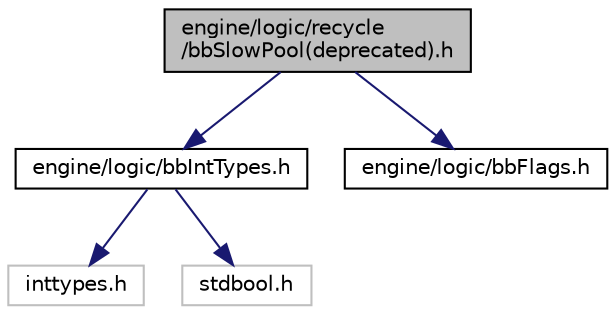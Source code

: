 digraph "engine/logic/recycle/bbSlowPool(deprecated).h"
{
 // LATEX_PDF_SIZE
  edge [fontname="Helvetica",fontsize="10",labelfontname="Helvetica",labelfontsize="10"];
  node [fontname="Helvetica",fontsize="10",shape=record];
  Node1 [label="engine/logic/recycle\l/bbSlowPool(deprecated).h",height=0.2,width=0.4,color="black", fillcolor="grey75", style="filled", fontcolor="black",tooltip="Pools pre-allocate space for objects in the game to quickly allocate and de-allocate individual objec..."];
  Node1 -> Node2 [color="midnightblue",fontsize="10",style="solid",fontname="Helvetica"];
  Node2 [label="engine/logic/bbIntTypes.h",height=0.2,width=0.4,color="black", fillcolor="white", style="filled",URL="$engine_2logic_2bbIntTypes_8h.html",tooltip=" "];
  Node2 -> Node3 [color="midnightblue",fontsize="10",style="solid",fontname="Helvetica"];
  Node3 [label="inttypes.h",height=0.2,width=0.4,color="grey75", fillcolor="white", style="filled",tooltip=" "];
  Node2 -> Node4 [color="midnightblue",fontsize="10",style="solid",fontname="Helvetica"];
  Node4 [label="stdbool.h",height=0.2,width=0.4,color="grey75", fillcolor="white", style="filled",tooltip=" "];
  Node1 -> Node5 [color="midnightblue",fontsize="10",style="solid",fontname="Helvetica"];
  Node5 [label="engine/logic/bbFlags.h",height=0.2,width=0.4,color="black", fillcolor="white", style="filled",URL="$engine_2logic_2bbFlags_8h.html",tooltip=" "];
}
